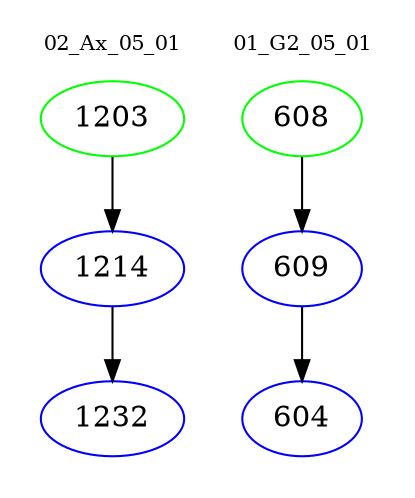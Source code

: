digraph{
subgraph cluster_0 {
color = white
label = "02_Ax_05_01";
fontsize=10;
T0_1203 [label="1203", color="green"]
T0_1203 -> T0_1214 [color="black"]
T0_1214 [label="1214", color="blue"]
T0_1214 -> T0_1232 [color="black"]
T0_1232 [label="1232", color="blue"]
}
subgraph cluster_1 {
color = white
label = "01_G2_05_01";
fontsize=10;
T1_608 [label="608", color="green"]
T1_608 -> T1_609 [color="black"]
T1_609 [label="609", color="blue"]
T1_609 -> T1_604 [color="black"]
T1_604 [label="604", color="blue"]
}
}
